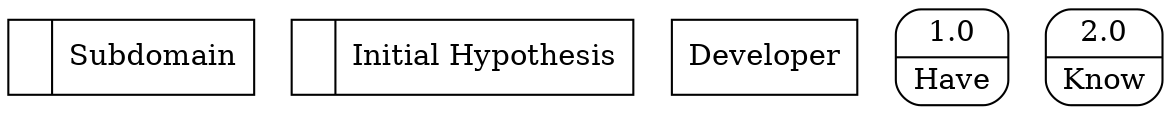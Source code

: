 digraph dfd2{ 
node[shape=record]
200 [label="<f0>  |<f1> Subdomain " ];
201 [label="<f0>  |<f1> Initial Hypothesis " ];
202 [label="Developer" shape=box];
203 [label="{<f0> 1.0|<f1> Have }" shape=Mrecord];
204 [label="{<f0> 2.0|<f1> Know }" shape=Mrecord];
}